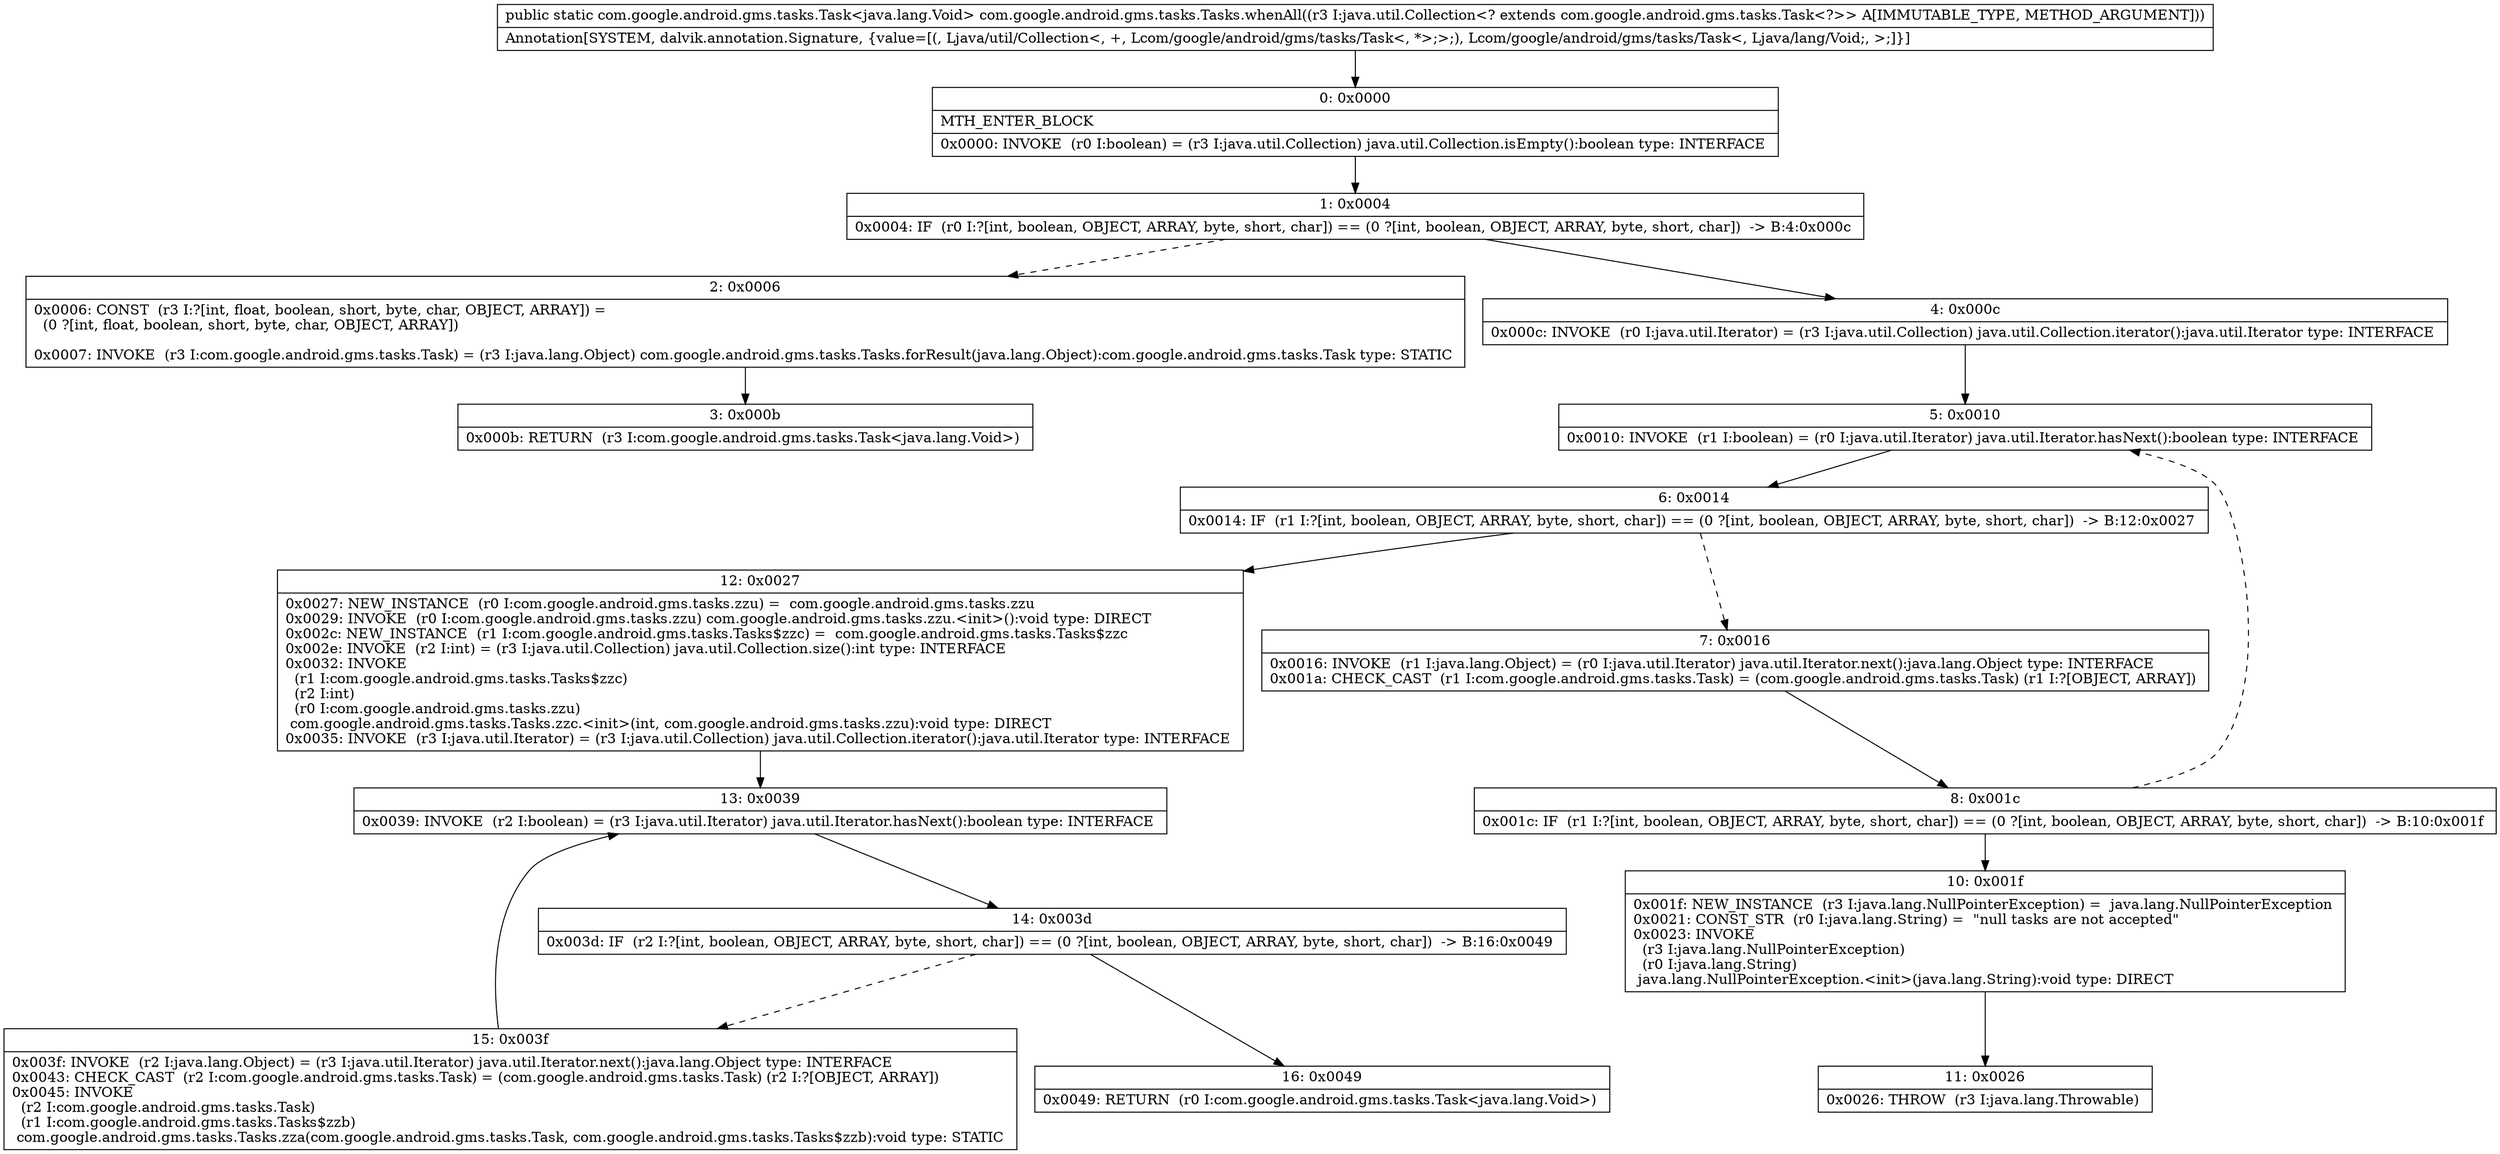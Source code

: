 digraph "CFG forcom.google.android.gms.tasks.Tasks.whenAll(Ljava\/util\/Collection;)Lcom\/google\/android\/gms\/tasks\/Task;" {
Node_0 [shape=record,label="{0\:\ 0x0000|MTH_ENTER_BLOCK\l|0x0000: INVOKE  (r0 I:boolean) = (r3 I:java.util.Collection) java.util.Collection.isEmpty():boolean type: INTERFACE \l}"];
Node_1 [shape=record,label="{1\:\ 0x0004|0x0004: IF  (r0 I:?[int, boolean, OBJECT, ARRAY, byte, short, char]) == (0 ?[int, boolean, OBJECT, ARRAY, byte, short, char])  \-\> B:4:0x000c \l}"];
Node_2 [shape=record,label="{2\:\ 0x0006|0x0006: CONST  (r3 I:?[int, float, boolean, short, byte, char, OBJECT, ARRAY]) = \l  (0 ?[int, float, boolean, short, byte, char, OBJECT, ARRAY])\l \l0x0007: INVOKE  (r3 I:com.google.android.gms.tasks.Task) = (r3 I:java.lang.Object) com.google.android.gms.tasks.Tasks.forResult(java.lang.Object):com.google.android.gms.tasks.Task type: STATIC \l}"];
Node_3 [shape=record,label="{3\:\ 0x000b|0x000b: RETURN  (r3 I:com.google.android.gms.tasks.Task\<java.lang.Void\>) \l}"];
Node_4 [shape=record,label="{4\:\ 0x000c|0x000c: INVOKE  (r0 I:java.util.Iterator) = (r3 I:java.util.Collection) java.util.Collection.iterator():java.util.Iterator type: INTERFACE \l}"];
Node_5 [shape=record,label="{5\:\ 0x0010|0x0010: INVOKE  (r1 I:boolean) = (r0 I:java.util.Iterator) java.util.Iterator.hasNext():boolean type: INTERFACE \l}"];
Node_6 [shape=record,label="{6\:\ 0x0014|0x0014: IF  (r1 I:?[int, boolean, OBJECT, ARRAY, byte, short, char]) == (0 ?[int, boolean, OBJECT, ARRAY, byte, short, char])  \-\> B:12:0x0027 \l}"];
Node_7 [shape=record,label="{7\:\ 0x0016|0x0016: INVOKE  (r1 I:java.lang.Object) = (r0 I:java.util.Iterator) java.util.Iterator.next():java.lang.Object type: INTERFACE \l0x001a: CHECK_CAST  (r1 I:com.google.android.gms.tasks.Task) = (com.google.android.gms.tasks.Task) (r1 I:?[OBJECT, ARRAY]) \l}"];
Node_8 [shape=record,label="{8\:\ 0x001c|0x001c: IF  (r1 I:?[int, boolean, OBJECT, ARRAY, byte, short, char]) == (0 ?[int, boolean, OBJECT, ARRAY, byte, short, char])  \-\> B:10:0x001f \l}"];
Node_10 [shape=record,label="{10\:\ 0x001f|0x001f: NEW_INSTANCE  (r3 I:java.lang.NullPointerException) =  java.lang.NullPointerException \l0x0021: CONST_STR  (r0 I:java.lang.String) =  \"null tasks are not accepted\" \l0x0023: INVOKE  \l  (r3 I:java.lang.NullPointerException)\l  (r0 I:java.lang.String)\l java.lang.NullPointerException.\<init\>(java.lang.String):void type: DIRECT \l}"];
Node_11 [shape=record,label="{11\:\ 0x0026|0x0026: THROW  (r3 I:java.lang.Throwable) \l}"];
Node_12 [shape=record,label="{12\:\ 0x0027|0x0027: NEW_INSTANCE  (r0 I:com.google.android.gms.tasks.zzu) =  com.google.android.gms.tasks.zzu \l0x0029: INVOKE  (r0 I:com.google.android.gms.tasks.zzu) com.google.android.gms.tasks.zzu.\<init\>():void type: DIRECT \l0x002c: NEW_INSTANCE  (r1 I:com.google.android.gms.tasks.Tasks$zzc) =  com.google.android.gms.tasks.Tasks$zzc \l0x002e: INVOKE  (r2 I:int) = (r3 I:java.util.Collection) java.util.Collection.size():int type: INTERFACE \l0x0032: INVOKE  \l  (r1 I:com.google.android.gms.tasks.Tasks$zzc)\l  (r2 I:int)\l  (r0 I:com.google.android.gms.tasks.zzu)\l com.google.android.gms.tasks.Tasks.zzc.\<init\>(int, com.google.android.gms.tasks.zzu):void type: DIRECT \l0x0035: INVOKE  (r3 I:java.util.Iterator) = (r3 I:java.util.Collection) java.util.Collection.iterator():java.util.Iterator type: INTERFACE \l}"];
Node_13 [shape=record,label="{13\:\ 0x0039|0x0039: INVOKE  (r2 I:boolean) = (r3 I:java.util.Iterator) java.util.Iterator.hasNext():boolean type: INTERFACE \l}"];
Node_14 [shape=record,label="{14\:\ 0x003d|0x003d: IF  (r2 I:?[int, boolean, OBJECT, ARRAY, byte, short, char]) == (0 ?[int, boolean, OBJECT, ARRAY, byte, short, char])  \-\> B:16:0x0049 \l}"];
Node_15 [shape=record,label="{15\:\ 0x003f|0x003f: INVOKE  (r2 I:java.lang.Object) = (r3 I:java.util.Iterator) java.util.Iterator.next():java.lang.Object type: INTERFACE \l0x0043: CHECK_CAST  (r2 I:com.google.android.gms.tasks.Task) = (com.google.android.gms.tasks.Task) (r2 I:?[OBJECT, ARRAY]) \l0x0045: INVOKE  \l  (r2 I:com.google.android.gms.tasks.Task)\l  (r1 I:com.google.android.gms.tasks.Tasks$zzb)\l com.google.android.gms.tasks.Tasks.zza(com.google.android.gms.tasks.Task, com.google.android.gms.tasks.Tasks$zzb):void type: STATIC \l}"];
Node_16 [shape=record,label="{16\:\ 0x0049|0x0049: RETURN  (r0 I:com.google.android.gms.tasks.Task\<java.lang.Void\>) \l}"];
MethodNode[shape=record,label="{public static com.google.android.gms.tasks.Task\<java.lang.Void\> com.google.android.gms.tasks.Tasks.whenAll((r3 I:java.util.Collection\<? extends com.google.android.gms.tasks.Task\<?\>\> A[IMMUTABLE_TYPE, METHOD_ARGUMENT]))  | Annotation[SYSTEM, dalvik.annotation.Signature, \{value=[(, Ljava\/util\/Collection\<, +, Lcom\/google\/android\/gms\/tasks\/Task\<, *\>;\>;), Lcom\/google\/android\/gms\/tasks\/Task\<, Ljava\/lang\/Void;, \>;]\}]\l}"];
MethodNode -> Node_0;
Node_0 -> Node_1;
Node_1 -> Node_2[style=dashed];
Node_1 -> Node_4;
Node_2 -> Node_3;
Node_4 -> Node_5;
Node_5 -> Node_6;
Node_6 -> Node_7[style=dashed];
Node_6 -> Node_12;
Node_7 -> Node_8;
Node_8 -> Node_10;
Node_8 -> Node_5[style=dashed];
Node_10 -> Node_11;
Node_12 -> Node_13;
Node_13 -> Node_14;
Node_14 -> Node_15[style=dashed];
Node_14 -> Node_16;
Node_15 -> Node_13;
}

